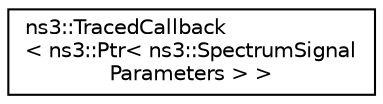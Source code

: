 digraph "Graphical Class Hierarchy"
{
 // LATEX_PDF_SIZE
  edge [fontname="Helvetica",fontsize="10",labelfontname="Helvetica",labelfontsize="10"];
  node [fontname="Helvetica",fontsize="10",shape=record];
  rankdir="LR";
  Node0 [label="ns3::TracedCallback\l\< ns3::Ptr\< ns3::SpectrumSignal\lParameters \> \>",height=0.2,width=0.4,color="black", fillcolor="white", style="filled",URL="$classns3_1_1_traced_callback.html",tooltip=" "];
}
